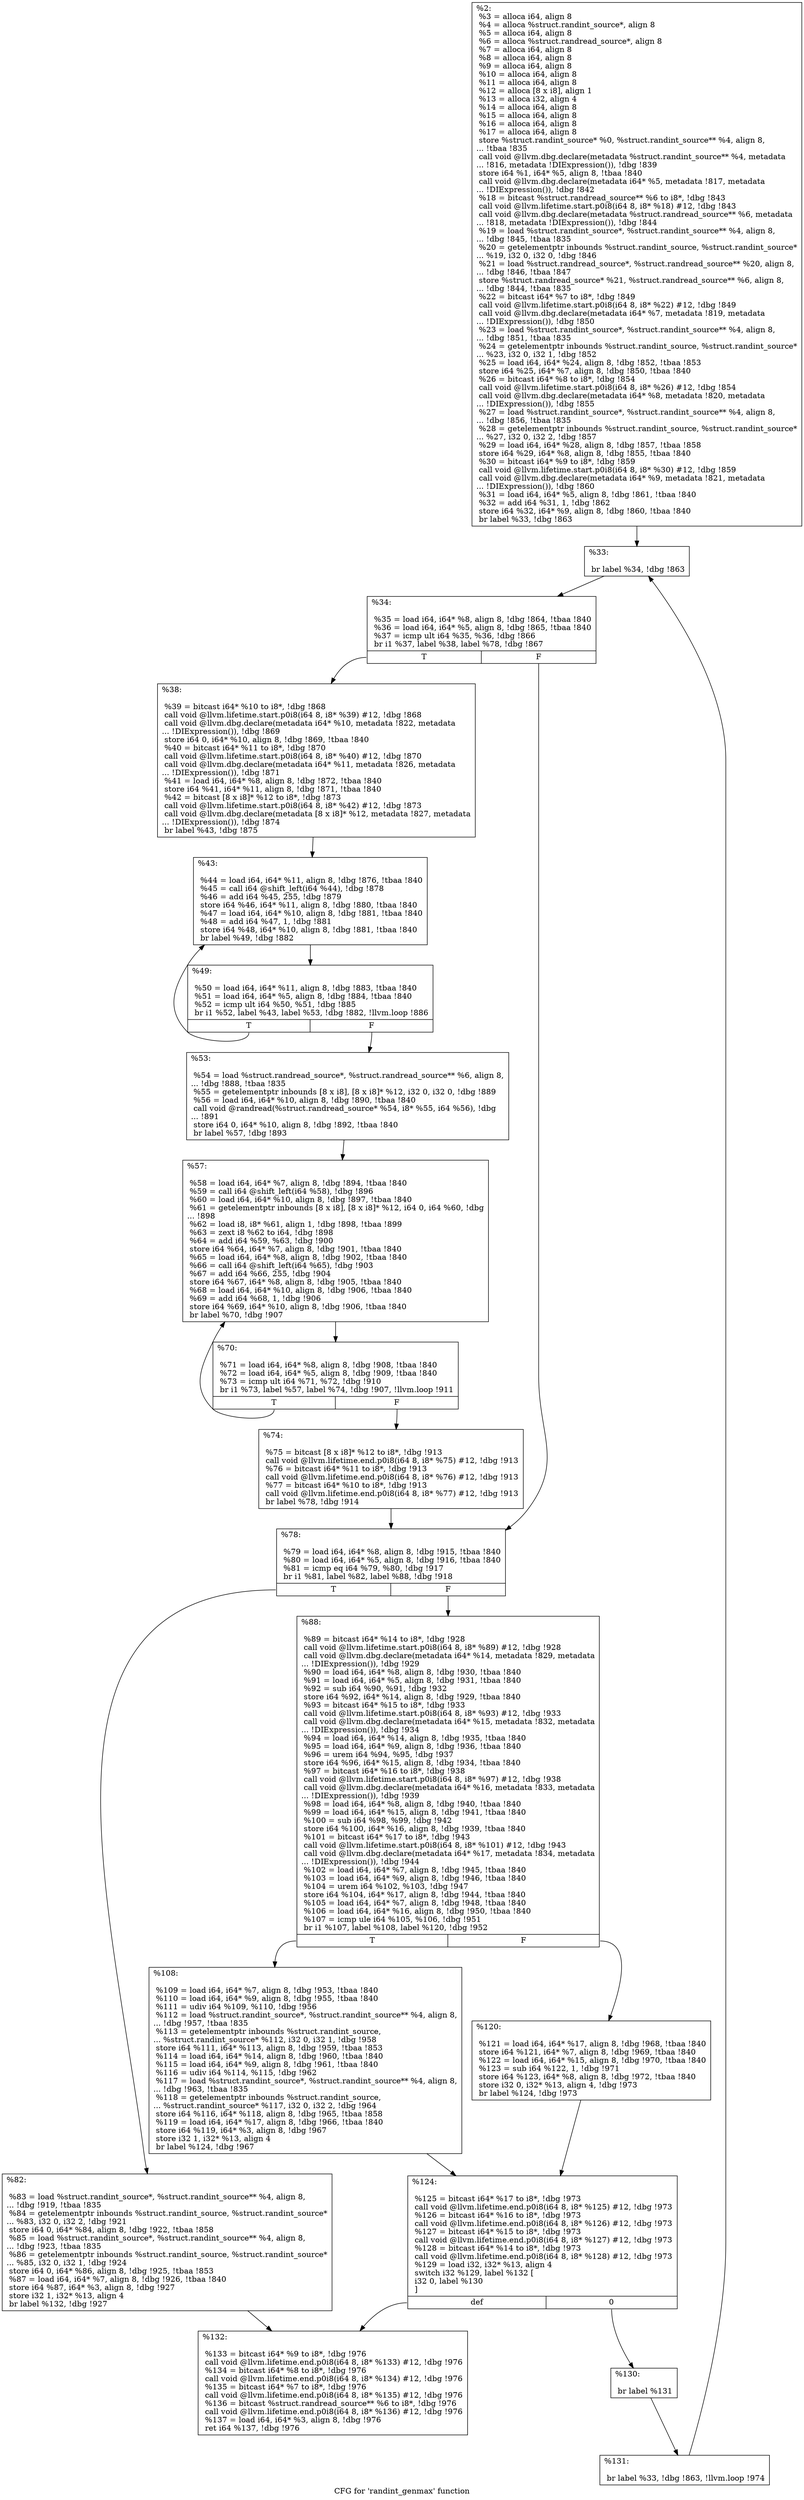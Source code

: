 digraph "CFG for 'randint_genmax' function" {
	label="CFG for 'randint_genmax' function";

	Node0x141ed20 [shape=record,label="{%2:\l  %3 = alloca i64, align 8\l  %4 = alloca %struct.randint_source*, align 8\l  %5 = alloca i64, align 8\l  %6 = alloca %struct.randread_source*, align 8\l  %7 = alloca i64, align 8\l  %8 = alloca i64, align 8\l  %9 = alloca i64, align 8\l  %10 = alloca i64, align 8\l  %11 = alloca i64, align 8\l  %12 = alloca [8 x i8], align 1\l  %13 = alloca i32, align 4\l  %14 = alloca i64, align 8\l  %15 = alloca i64, align 8\l  %16 = alloca i64, align 8\l  %17 = alloca i64, align 8\l  store %struct.randint_source* %0, %struct.randint_source** %4, align 8,\l... !tbaa !835\l  call void @llvm.dbg.declare(metadata %struct.randint_source** %4, metadata\l... !816, metadata !DIExpression()), !dbg !839\l  store i64 %1, i64* %5, align 8, !tbaa !840\l  call void @llvm.dbg.declare(metadata i64* %5, metadata !817, metadata\l... !DIExpression()), !dbg !842\l  %18 = bitcast %struct.randread_source** %6 to i8*, !dbg !843\l  call void @llvm.lifetime.start.p0i8(i64 8, i8* %18) #12, !dbg !843\l  call void @llvm.dbg.declare(metadata %struct.randread_source** %6, metadata\l... !818, metadata !DIExpression()), !dbg !844\l  %19 = load %struct.randint_source*, %struct.randint_source** %4, align 8,\l... !dbg !845, !tbaa !835\l  %20 = getelementptr inbounds %struct.randint_source, %struct.randint_source*\l... %19, i32 0, i32 0, !dbg !846\l  %21 = load %struct.randread_source*, %struct.randread_source** %20, align 8,\l... !dbg !846, !tbaa !847\l  store %struct.randread_source* %21, %struct.randread_source** %6, align 8,\l... !dbg !844, !tbaa !835\l  %22 = bitcast i64* %7 to i8*, !dbg !849\l  call void @llvm.lifetime.start.p0i8(i64 8, i8* %22) #12, !dbg !849\l  call void @llvm.dbg.declare(metadata i64* %7, metadata !819, metadata\l... !DIExpression()), !dbg !850\l  %23 = load %struct.randint_source*, %struct.randint_source** %4, align 8,\l... !dbg !851, !tbaa !835\l  %24 = getelementptr inbounds %struct.randint_source, %struct.randint_source*\l... %23, i32 0, i32 1, !dbg !852\l  %25 = load i64, i64* %24, align 8, !dbg !852, !tbaa !853\l  store i64 %25, i64* %7, align 8, !dbg !850, !tbaa !840\l  %26 = bitcast i64* %8 to i8*, !dbg !854\l  call void @llvm.lifetime.start.p0i8(i64 8, i8* %26) #12, !dbg !854\l  call void @llvm.dbg.declare(metadata i64* %8, metadata !820, metadata\l... !DIExpression()), !dbg !855\l  %27 = load %struct.randint_source*, %struct.randint_source** %4, align 8,\l... !dbg !856, !tbaa !835\l  %28 = getelementptr inbounds %struct.randint_source, %struct.randint_source*\l... %27, i32 0, i32 2, !dbg !857\l  %29 = load i64, i64* %28, align 8, !dbg !857, !tbaa !858\l  store i64 %29, i64* %8, align 8, !dbg !855, !tbaa !840\l  %30 = bitcast i64* %9 to i8*, !dbg !859\l  call void @llvm.lifetime.start.p0i8(i64 8, i8* %30) #12, !dbg !859\l  call void @llvm.dbg.declare(metadata i64* %9, metadata !821, metadata\l... !DIExpression()), !dbg !860\l  %31 = load i64, i64* %5, align 8, !dbg !861, !tbaa !840\l  %32 = add i64 %31, 1, !dbg !862\l  store i64 %32, i64* %9, align 8, !dbg !860, !tbaa !840\l  br label %33, !dbg !863\l}"];
	Node0x141ed20 -> Node0x141f5e0;
	Node0x141f5e0 [shape=record,label="{%33:\l\l  br label %34, !dbg !863\l}"];
	Node0x141f5e0 -> Node0x141f630;
	Node0x141f630 [shape=record,label="{%34:\l\l  %35 = load i64, i64* %8, align 8, !dbg !864, !tbaa !840\l  %36 = load i64, i64* %5, align 8, !dbg !865, !tbaa !840\l  %37 = icmp ult i64 %35, %36, !dbg !866\l  br i1 %37, label %38, label %78, !dbg !867\l|{<s0>T|<s1>F}}"];
	Node0x141f630:s0 -> Node0x141f680;
	Node0x141f630:s1 -> Node0x141f8b0;
	Node0x141f680 [shape=record,label="{%38:\l\l  %39 = bitcast i64* %10 to i8*, !dbg !868\l  call void @llvm.lifetime.start.p0i8(i64 8, i8* %39) #12, !dbg !868\l  call void @llvm.dbg.declare(metadata i64* %10, metadata !822, metadata\l... !DIExpression()), !dbg !869\l  store i64 0, i64* %10, align 8, !dbg !869, !tbaa !840\l  %40 = bitcast i64* %11 to i8*, !dbg !870\l  call void @llvm.lifetime.start.p0i8(i64 8, i8* %40) #12, !dbg !870\l  call void @llvm.dbg.declare(metadata i64* %11, metadata !826, metadata\l... !DIExpression()), !dbg !871\l  %41 = load i64, i64* %8, align 8, !dbg !872, !tbaa !840\l  store i64 %41, i64* %11, align 8, !dbg !871, !tbaa !840\l  %42 = bitcast [8 x i8]* %12 to i8*, !dbg !873\l  call void @llvm.lifetime.start.p0i8(i64 8, i8* %42) #12, !dbg !873\l  call void @llvm.dbg.declare(metadata [8 x i8]* %12, metadata !827, metadata\l... !DIExpression()), !dbg !874\l  br label %43, !dbg !875\l}"];
	Node0x141f680 -> Node0x141f6d0;
	Node0x141f6d0 [shape=record,label="{%43:\l\l  %44 = load i64, i64* %11, align 8, !dbg !876, !tbaa !840\l  %45 = call i64 @shift_left(i64 %44), !dbg !878\l  %46 = add i64 %45, 255, !dbg !879\l  store i64 %46, i64* %11, align 8, !dbg !880, !tbaa !840\l  %47 = load i64, i64* %10, align 8, !dbg !881, !tbaa !840\l  %48 = add i64 %47, 1, !dbg !881\l  store i64 %48, i64* %10, align 8, !dbg !881, !tbaa !840\l  br label %49, !dbg !882\l}"];
	Node0x141f6d0 -> Node0x141f720;
	Node0x141f720 [shape=record,label="{%49:\l\l  %50 = load i64, i64* %11, align 8, !dbg !883, !tbaa !840\l  %51 = load i64, i64* %5, align 8, !dbg !884, !tbaa !840\l  %52 = icmp ult i64 %50, %51, !dbg !885\l  br i1 %52, label %43, label %53, !dbg !882, !llvm.loop !886\l|{<s0>T|<s1>F}}"];
	Node0x141f720:s0 -> Node0x141f6d0;
	Node0x141f720:s1 -> Node0x141f770;
	Node0x141f770 [shape=record,label="{%53:\l\l  %54 = load %struct.randread_source*, %struct.randread_source** %6, align 8,\l... !dbg !888, !tbaa !835\l  %55 = getelementptr inbounds [8 x i8], [8 x i8]* %12, i32 0, i32 0, !dbg !889\l  %56 = load i64, i64* %10, align 8, !dbg !890, !tbaa !840\l  call void @randread(%struct.randread_source* %54, i8* %55, i64 %56), !dbg\l... !891\l  store i64 0, i64* %10, align 8, !dbg !892, !tbaa !840\l  br label %57, !dbg !893\l}"];
	Node0x141f770 -> Node0x141f7c0;
	Node0x141f7c0 [shape=record,label="{%57:\l\l  %58 = load i64, i64* %7, align 8, !dbg !894, !tbaa !840\l  %59 = call i64 @shift_left(i64 %58), !dbg !896\l  %60 = load i64, i64* %10, align 8, !dbg !897, !tbaa !840\l  %61 = getelementptr inbounds [8 x i8], [8 x i8]* %12, i64 0, i64 %60, !dbg\l... !898\l  %62 = load i8, i8* %61, align 1, !dbg !898, !tbaa !899\l  %63 = zext i8 %62 to i64, !dbg !898\l  %64 = add i64 %59, %63, !dbg !900\l  store i64 %64, i64* %7, align 8, !dbg !901, !tbaa !840\l  %65 = load i64, i64* %8, align 8, !dbg !902, !tbaa !840\l  %66 = call i64 @shift_left(i64 %65), !dbg !903\l  %67 = add i64 %66, 255, !dbg !904\l  store i64 %67, i64* %8, align 8, !dbg !905, !tbaa !840\l  %68 = load i64, i64* %10, align 8, !dbg !906, !tbaa !840\l  %69 = add i64 %68, 1, !dbg !906\l  store i64 %69, i64* %10, align 8, !dbg !906, !tbaa !840\l  br label %70, !dbg !907\l}"];
	Node0x141f7c0 -> Node0x141f810;
	Node0x141f810 [shape=record,label="{%70:\l\l  %71 = load i64, i64* %8, align 8, !dbg !908, !tbaa !840\l  %72 = load i64, i64* %5, align 8, !dbg !909, !tbaa !840\l  %73 = icmp ult i64 %71, %72, !dbg !910\l  br i1 %73, label %57, label %74, !dbg !907, !llvm.loop !911\l|{<s0>T|<s1>F}}"];
	Node0x141f810:s0 -> Node0x141f7c0;
	Node0x141f810:s1 -> Node0x141f860;
	Node0x141f860 [shape=record,label="{%74:\l\l  %75 = bitcast [8 x i8]* %12 to i8*, !dbg !913\l  call void @llvm.lifetime.end.p0i8(i64 8, i8* %75) #12, !dbg !913\l  %76 = bitcast i64* %11 to i8*, !dbg !913\l  call void @llvm.lifetime.end.p0i8(i64 8, i8* %76) #12, !dbg !913\l  %77 = bitcast i64* %10 to i8*, !dbg !913\l  call void @llvm.lifetime.end.p0i8(i64 8, i8* %77) #12, !dbg !913\l  br label %78, !dbg !914\l}"];
	Node0x141f860 -> Node0x141f8b0;
	Node0x141f8b0 [shape=record,label="{%78:\l\l  %79 = load i64, i64* %8, align 8, !dbg !915, !tbaa !840\l  %80 = load i64, i64* %5, align 8, !dbg !916, !tbaa !840\l  %81 = icmp eq i64 %79, %80, !dbg !917\l  br i1 %81, label %82, label %88, !dbg !918\l|{<s0>T|<s1>F}}"];
	Node0x141f8b0:s0 -> Node0x141f900;
	Node0x141f8b0:s1 -> Node0x141f950;
	Node0x141f900 [shape=record,label="{%82:\l\l  %83 = load %struct.randint_source*, %struct.randint_source** %4, align 8,\l... !dbg !919, !tbaa !835\l  %84 = getelementptr inbounds %struct.randint_source, %struct.randint_source*\l... %83, i32 0, i32 2, !dbg !921\l  store i64 0, i64* %84, align 8, !dbg !922, !tbaa !858\l  %85 = load %struct.randint_source*, %struct.randint_source** %4, align 8,\l... !dbg !923, !tbaa !835\l  %86 = getelementptr inbounds %struct.randint_source, %struct.randint_source*\l... %85, i32 0, i32 1, !dbg !924\l  store i64 0, i64* %86, align 8, !dbg !925, !tbaa !853\l  %87 = load i64, i64* %7, align 8, !dbg !926, !tbaa !840\l  store i64 %87, i64* %3, align 8, !dbg !927\l  store i32 1, i32* %13, align 4\l  br label %132, !dbg !927\l}"];
	Node0x141f900 -> Node0x141fb30;
	Node0x141f950 [shape=record,label="{%88:\l\l  %89 = bitcast i64* %14 to i8*, !dbg !928\l  call void @llvm.lifetime.start.p0i8(i64 8, i8* %89) #12, !dbg !928\l  call void @llvm.dbg.declare(metadata i64* %14, metadata !829, metadata\l... !DIExpression()), !dbg !929\l  %90 = load i64, i64* %8, align 8, !dbg !930, !tbaa !840\l  %91 = load i64, i64* %5, align 8, !dbg !931, !tbaa !840\l  %92 = sub i64 %90, %91, !dbg !932\l  store i64 %92, i64* %14, align 8, !dbg !929, !tbaa !840\l  %93 = bitcast i64* %15 to i8*, !dbg !933\l  call void @llvm.lifetime.start.p0i8(i64 8, i8* %93) #12, !dbg !933\l  call void @llvm.dbg.declare(metadata i64* %15, metadata !832, metadata\l... !DIExpression()), !dbg !934\l  %94 = load i64, i64* %14, align 8, !dbg !935, !tbaa !840\l  %95 = load i64, i64* %9, align 8, !dbg !936, !tbaa !840\l  %96 = urem i64 %94, %95, !dbg !937\l  store i64 %96, i64* %15, align 8, !dbg !934, !tbaa !840\l  %97 = bitcast i64* %16 to i8*, !dbg !938\l  call void @llvm.lifetime.start.p0i8(i64 8, i8* %97) #12, !dbg !938\l  call void @llvm.dbg.declare(metadata i64* %16, metadata !833, metadata\l... !DIExpression()), !dbg !939\l  %98 = load i64, i64* %8, align 8, !dbg !940, !tbaa !840\l  %99 = load i64, i64* %15, align 8, !dbg !941, !tbaa !840\l  %100 = sub i64 %98, %99, !dbg !942\l  store i64 %100, i64* %16, align 8, !dbg !939, !tbaa !840\l  %101 = bitcast i64* %17 to i8*, !dbg !943\l  call void @llvm.lifetime.start.p0i8(i64 8, i8* %101) #12, !dbg !943\l  call void @llvm.dbg.declare(metadata i64* %17, metadata !834, metadata\l... !DIExpression()), !dbg !944\l  %102 = load i64, i64* %7, align 8, !dbg !945, !tbaa !840\l  %103 = load i64, i64* %9, align 8, !dbg !946, !tbaa !840\l  %104 = urem i64 %102, %103, !dbg !947\l  store i64 %104, i64* %17, align 8, !dbg !944, !tbaa !840\l  %105 = load i64, i64* %7, align 8, !dbg !948, !tbaa !840\l  %106 = load i64, i64* %16, align 8, !dbg !950, !tbaa !840\l  %107 = icmp ule i64 %105, %106, !dbg !951\l  br i1 %107, label %108, label %120, !dbg !952\l|{<s0>T|<s1>F}}"];
	Node0x141f950:s0 -> Node0x141f9a0;
	Node0x141f950:s1 -> Node0x141f9f0;
	Node0x141f9a0 [shape=record,label="{%108:\l\l  %109 = load i64, i64* %7, align 8, !dbg !953, !tbaa !840\l  %110 = load i64, i64* %9, align 8, !dbg !955, !tbaa !840\l  %111 = udiv i64 %109, %110, !dbg !956\l  %112 = load %struct.randint_source*, %struct.randint_source** %4, align 8,\l... !dbg !957, !tbaa !835\l  %113 = getelementptr inbounds %struct.randint_source,\l... %struct.randint_source* %112, i32 0, i32 1, !dbg !958\l  store i64 %111, i64* %113, align 8, !dbg !959, !tbaa !853\l  %114 = load i64, i64* %14, align 8, !dbg !960, !tbaa !840\l  %115 = load i64, i64* %9, align 8, !dbg !961, !tbaa !840\l  %116 = udiv i64 %114, %115, !dbg !962\l  %117 = load %struct.randint_source*, %struct.randint_source** %4, align 8,\l... !dbg !963, !tbaa !835\l  %118 = getelementptr inbounds %struct.randint_source,\l... %struct.randint_source* %117, i32 0, i32 2, !dbg !964\l  store i64 %116, i64* %118, align 8, !dbg !965, !tbaa !858\l  %119 = load i64, i64* %17, align 8, !dbg !966, !tbaa !840\l  store i64 %119, i64* %3, align 8, !dbg !967\l  store i32 1, i32* %13, align 4\l  br label %124, !dbg !967\l}"];
	Node0x141f9a0 -> Node0x141fa40;
	Node0x141f9f0 [shape=record,label="{%120:\l\l  %121 = load i64, i64* %17, align 8, !dbg !968, !tbaa !840\l  store i64 %121, i64* %7, align 8, !dbg !969, !tbaa !840\l  %122 = load i64, i64* %15, align 8, !dbg !970, !tbaa !840\l  %123 = sub i64 %122, 1, !dbg !971\l  store i64 %123, i64* %8, align 8, !dbg !972, !tbaa !840\l  store i32 0, i32* %13, align 4, !dbg !973\l  br label %124, !dbg !973\l}"];
	Node0x141f9f0 -> Node0x141fa40;
	Node0x141fa40 [shape=record,label="{%124:\l\l  %125 = bitcast i64* %17 to i8*, !dbg !973\l  call void @llvm.lifetime.end.p0i8(i64 8, i8* %125) #12, !dbg !973\l  %126 = bitcast i64* %16 to i8*, !dbg !973\l  call void @llvm.lifetime.end.p0i8(i64 8, i8* %126) #12, !dbg !973\l  %127 = bitcast i64* %15 to i8*, !dbg !973\l  call void @llvm.lifetime.end.p0i8(i64 8, i8* %127) #12, !dbg !973\l  %128 = bitcast i64* %14 to i8*, !dbg !973\l  call void @llvm.lifetime.end.p0i8(i64 8, i8* %128) #12, !dbg !973\l  %129 = load i32, i32* %13, align 4\l  switch i32 %129, label %132 [\l    i32 0, label %130\l  ]\l|{<s0>def|<s1>0}}"];
	Node0x141fa40:s0 -> Node0x141fb30;
	Node0x141fa40:s1 -> Node0x141fa90;
	Node0x141fa90 [shape=record,label="{%130:\l\l  br label %131\l}"];
	Node0x141fa90 -> Node0x141fae0;
	Node0x141fae0 [shape=record,label="{%131:\l\l  br label %33, !dbg !863, !llvm.loop !974\l}"];
	Node0x141fae0 -> Node0x141f5e0;
	Node0x141fb30 [shape=record,label="{%132:\l\l  %133 = bitcast i64* %9 to i8*, !dbg !976\l  call void @llvm.lifetime.end.p0i8(i64 8, i8* %133) #12, !dbg !976\l  %134 = bitcast i64* %8 to i8*, !dbg !976\l  call void @llvm.lifetime.end.p0i8(i64 8, i8* %134) #12, !dbg !976\l  %135 = bitcast i64* %7 to i8*, !dbg !976\l  call void @llvm.lifetime.end.p0i8(i64 8, i8* %135) #12, !dbg !976\l  %136 = bitcast %struct.randread_source** %6 to i8*, !dbg !976\l  call void @llvm.lifetime.end.p0i8(i64 8, i8* %136) #12, !dbg !976\l  %137 = load i64, i64* %3, align 8, !dbg !976\l  ret i64 %137, !dbg !976\l}"];
}
